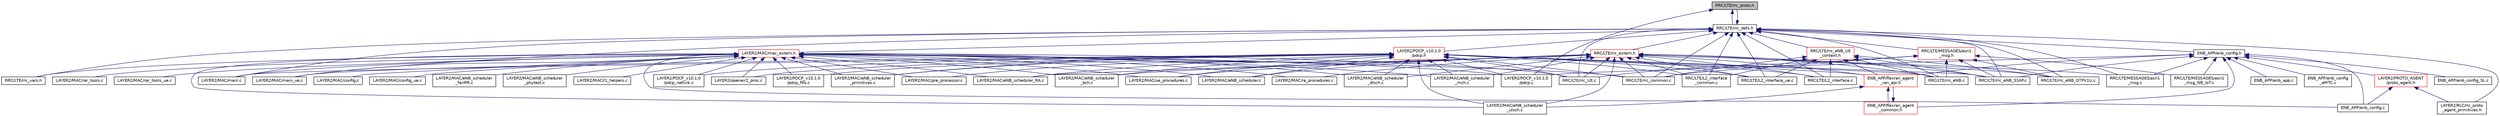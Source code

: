 digraph "RRC/LTE/rrc_proto.h"
{
 // LATEX_PDF_SIZE
  edge [fontname="Helvetica",fontsize="10",labelfontname="Helvetica",labelfontsize="10"];
  node [fontname="Helvetica",fontsize="10",shape=record];
  Node1 [label="RRC/LTE/rrc_proto.h",height=0.2,width=0.4,color="black", fillcolor="grey75", style="filled", fontcolor="black",tooltip=" "];
  Node1 -> Node2 [dir="back",color="midnightblue",fontsize="10",style="solid",fontname="Helvetica"];
  Node2 [label="LAYER2/PDCP_v10.1.0\l/pdcp.c",height=0.2,width=0.4,color="black", fillcolor="white", style="filled",URL="$pdcp_8c.html",tooltip="pdcp interface with RLC"];
  Node1 -> Node3 [dir="back",color="midnightblue",fontsize="10",style="solid",fontname="Helvetica"];
  Node3 [label="RRC/LTE/rrc_defs.h",height=0.2,width=0.4,color="black", fillcolor="white", style="filled",URL="$rrc__defs_8h.html",tooltip=" "];
  Node3 -> Node4 [dir="back",color="midnightblue",fontsize="10",style="solid",fontname="Helvetica"];
  Node4 [label="ENB_APP/enb_config.h",height=0.2,width=0.4,color="black", fillcolor="white", style="filled",URL="$enb__config_8h.html",tooltip=" "];
  Node4 -> Node5 [dir="back",color="midnightblue",fontsize="10",style="solid",fontname="Helvetica"];
  Node5 [label="ENB_APP/enb_app.c",height=0.2,width=0.4,color="black", fillcolor="white", style="filled",URL="$enb__app_8c.html",tooltip=" "];
  Node4 -> Node6 [dir="back",color="midnightblue",fontsize="10",style="solid",fontname="Helvetica"];
  Node6 [label="ENB_APP/enb_config.c",height=0.2,width=0.4,color="black", fillcolor="white", style="filled",URL="$enb__config_8c.html",tooltip=" "];
  Node4 -> Node7 [dir="back",color="midnightblue",fontsize="10",style="solid",fontname="Helvetica"];
  Node7 [label="ENB_APP/enb_config\l_eMTC.c",height=0.2,width=0.4,color="black", fillcolor="white", style="filled",URL="$enb__config__eMTC_8c.html",tooltip=" "];
  Node4 -> Node8 [dir="back",color="midnightblue",fontsize="10",style="solid",fontname="Helvetica"];
  Node8 [label="ENB_APP/enb_config_SL.c",height=0.2,width=0.4,color="black", fillcolor="white", style="filled",URL="$enb__config__SL_8c.html",tooltip=" "];
  Node4 -> Node9 [dir="back",color="midnightblue",fontsize="10",style="solid",fontname="Helvetica"];
  Node9 [label="ENB_APP/flexran_agent\l_common.h",height=0.2,width=0.4,color="red", fillcolor="white", style="filled",URL="$flexran__agent__common_8h.html",tooltip="common message primitves and utilities"];
  Node9 -> Node30 [dir="back",color="midnightblue",fontsize="10",style="solid",fontname="Helvetica"];
  Node30 [label="ENB_APP/flexran_agent\l_ran_api.h",height=0.2,width=0.4,color="red", fillcolor="white", style="filled",URL="$flexran__agent__ran__api_8h.html",tooltip="FlexRAN RAN API abstraction header."];
  Node30 -> Node9 [dir="back",color="midnightblue",fontsize="10",style="solid",fontname="Helvetica"];
  Node30 -> Node23 [dir="back",color="midnightblue",fontsize="10",style="solid",fontname="Helvetica"];
  Node23 [label="LAYER2/MAC/eNB_scheduler\l_ulsch.c",height=0.2,width=0.4,color="black", fillcolor="white", style="filled",URL="$eNB__scheduler__ulsch_8c.html",tooltip="eNB procedures for the ULSCH transport channel"];
  Node4 -> Node30 [dir="back",color="midnightblue",fontsize="10",style="solid",fontname="Helvetica"];
  Node4 -> Node2 [dir="back",color="midnightblue",fontsize="10",style="solid",fontname="Helvetica"];
  Node4 -> Node37 [dir="back",color="midnightblue",fontsize="10",style="solid",fontname="Helvetica"];
  Node37 [label="LAYER2/PROTO_AGENT\l/proto_agent.h",height=0.2,width=0.4,color="red", fillcolor="white", style="filled",URL="$proto__agent_8h.html",tooltip="top level protocol agent"];
  Node37 -> Node6 [dir="back",color="midnightblue",fontsize="10",style="solid",fontname="Helvetica"];
  Node37 -> Node43 [dir="back",color="midnightblue",fontsize="10",style="solid",fontname="Helvetica"];
  Node43 [label="LAYER2/RLC/rlc_proto\l_agent_primitives.h",height=0.2,width=0.4,color="black", fillcolor="white", style="filled",URL="$rlc__proto__agent__primitives_8h.html",tooltip=" "];
  Node4 -> Node44 [dir="back",color="midnightblue",fontsize="10",style="solid",fontname="Helvetica"];
  Node44 [label="RRC/LTE/MESSAGES/asn1\l_msg.c",height=0.2,width=0.4,color="black", fillcolor="white", style="filled",URL="$asn1__msg_8c.html",tooltip="primitives to build the asn1 messages / primitives to build FeMBMS asn1 messages"];
  Node4 -> Node45 [dir="back",color="midnightblue",fontsize="10",style="solid",fontname="Helvetica"];
  Node45 [label="RRC/LTE/MESSAGES/asn1\l_msg_NB_IoT.c",height=0.2,width=0.4,color="black", fillcolor="white", style="filled",URL="$asn1__msg__NB__IoT_8c.html",tooltip=" "];
  Node4 -> Node46 [dir="back",color="midnightblue",fontsize="10",style="solid",fontname="Helvetica"];
  Node46 [label="RRC/LTE/rrc_eNB_S1AP.c",height=0.2,width=0.4,color="black", fillcolor="white", style="filled",URL="$rrc__eNB__S1AP_8c.html",tooltip="rrc S1AP procedures for eNB"];
  Node3 -> Node47 [dir="back",color="midnightblue",fontsize="10",style="solid",fontname="Helvetica"];
  Node47 [label="LAYER2/MAC/mac_extern.h",height=0.2,width=0.4,color="red", fillcolor="white", style="filled",URL="$mac__extern_8h.html",tooltip=" "];
  Node47 -> Node6 [dir="back",color="midnightblue",fontsize="10",style="solid",fontname="Helvetica"];
  Node47 -> Node48 [dir="back",color="midnightblue",fontsize="10",style="solid",fontname="Helvetica"];
  Node48 [label="LAYER2/MAC/config.c",height=0.2,width=0.4,color="black", fillcolor="white", style="filled",URL="$config_8c.html",tooltip="UE and eNB configuration performed by RRC or as a consequence of RRC procedures."];
  Node47 -> Node49 [dir="back",color="midnightblue",fontsize="10",style="solid",fontname="Helvetica"];
  Node49 [label="LAYER2/MAC/config_ue.c",height=0.2,width=0.4,color="black", fillcolor="white", style="filled",URL="$config__ue_8c.html",tooltip="UE configuration performed by RRC or as a consequence of RRC procedures / This includes FeMBMS UE pro..."];
  Node47 -> Node22 [dir="back",color="midnightblue",fontsize="10",style="solid",fontname="Helvetica"];
  Node22 [label="LAYER2/MAC/eNB_scheduler.c",height=0.2,width=0.4,color="black", fillcolor="white", style="filled",URL="$eNB__scheduler_8c.html",tooltip="eNB scheduler top level function operates on per subframe basis"];
  Node47 -> Node50 [dir="back",color="midnightblue",fontsize="10",style="solid",fontname="Helvetica"];
  Node50 [label="LAYER2/MAC/eNB_scheduler\l_bch.c",height=0.2,width=0.4,color="black", fillcolor="white", style="filled",URL="$eNB__scheduler__bch_8c.html",tooltip="procedures related to eNB for the BCH transport channel"];
  Node47 -> Node51 [dir="back",color="midnightblue",fontsize="10",style="solid",fontname="Helvetica"];
  Node51 [label="LAYER2/MAC/eNB_scheduler\l_dlsch.c",height=0.2,width=0.4,color="black", fillcolor="white", style="filled",URL="$eNB__scheduler__dlsch_8c.html",tooltip="procedures related to eNB for the DLSCH transport channel"];
  Node47 -> Node52 [dir="back",color="midnightblue",fontsize="10",style="solid",fontname="Helvetica"];
  Node52 [label="LAYER2/MAC/eNB_scheduler\l_fairRR.c",height=0.2,width=0.4,color="black", fillcolor="white", style="filled",URL="$eNB__scheduler__fairRR_8c.html",tooltip=" "];
  Node47 -> Node53 [dir="back",color="midnightblue",fontsize="10",style="solid",fontname="Helvetica"];
  Node53 [label="LAYER2/MAC/eNB_scheduler\l_mch.c",height=0.2,width=0.4,color="black", fillcolor="white", style="filled",URL="$eNB__scheduler__mch_8c.html",tooltip="procedures related to eNB for the MCH transport channel"];
  Node47 -> Node54 [dir="back",color="midnightblue",fontsize="10",style="solid",fontname="Helvetica"];
  Node54 [label="LAYER2/MAC/eNB_scheduler\l_phytest.c",height=0.2,width=0.4,color="black", fillcolor="white", style="filled",URL="$eNB__scheduler__phytest_8c.html",tooltip=" "];
  Node47 -> Node55 [dir="back",color="midnightblue",fontsize="10",style="solid",fontname="Helvetica"];
  Node55 [label="LAYER2/MAC/eNB_scheduler\l_primitives.c",height=0.2,width=0.4,color="black", fillcolor="white", style="filled",URL="$eNB__scheduler__primitives_8c.html",tooltip="primitives used by eNB for BCH, RACH, ULSCH, DLSCH scheduling"];
  Node47 -> Node56 [dir="back",color="midnightblue",fontsize="10",style="solid",fontname="Helvetica"];
  Node56 [label="LAYER2/MAC/eNB_scheduler_RA.c",height=0.2,width=0.4,color="black", fillcolor="white", style="filled",URL="$eNB__scheduler__RA_8c.html",tooltip="primitives used for random access"];
  Node47 -> Node23 [dir="back",color="midnightblue",fontsize="10",style="solid",fontname="Helvetica"];
  Node47 -> Node57 [dir="back",color="midnightblue",fontsize="10",style="solid",fontname="Helvetica"];
  Node57 [label="LAYER2/MAC/l1_helpers.c",height=0.2,width=0.4,color="black", fillcolor="white", style="filled",URL="$l1__helpers_8c.html",tooltip=" "];
  Node47 -> Node58 [dir="back",color="midnightblue",fontsize="10",style="solid",fontname="Helvetica"];
  Node58 [label="LAYER2/MAC/main.c",height=0.2,width=0.4,color="black", fillcolor="white", style="filled",URL="$LAYER2_2MAC_2main_8c.html",tooltip="top init of Layer 2"];
  Node47 -> Node59 [dir="back",color="midnightblue",fontsize="10",style="solid",fontname="Helvetica"];
  Node59 [label="LAYER2/MAC/main_ue.c",height=0.2,width=0.4,color="black", fillcolor="white", style="filled",URL="$main__ue_8c.html",tooltip=" "];
  Node47 -> Node60 [dir="back",color="midnightblue",fontsize="10",style="solid",fontname="Helvetica"];
  Node60 [label="LAYER2/MAC/pre_processor.c",height=0.2,width=0.4,color="black", fillcolor="white", style="filled",URL="$pre__processor_8c.html",tooltip="eNB scheduler preprocessing fuction prior to scheduling"];
  Node47 -> Node61 [dir="back",color="midnightblue",fontsize="10",style="solid",fontname="Helvetica"];
  Node61 [label="LAYER2/MAC/ra_procedures.c",height=0.2,width=0.4,color="black", fillcolor="white", style="filled",URL="$ra__procedures_8c.html",tooltip="Routines for UE MAC-layer Random-access procedures (36.321) V8.6 2009-03."];
  Node47 -> Node62 [dir="back",color="midnightblue",fontsize="10",style="solid",fontname="Helvetica"];
  Node62 [label="LAYER2/MAC/rar_tools.c",height=0.2,width=0.4,color="black", fillcolor="white", style="filled",URL="$rar__tools_8c.html",tooltip="random access tools"];
  Node47 -> Node63 [dir="back",color="midnightblue",fontsize="10",style="solid",fontname="Helvetica"];
  Node63 [label="LAYER2/MAC/rar_tools_ue.c",height=0.2,width=0.4,color="black", fillcolor="white", style="filled",URL="$rar__tools__ue_8c.html",tooltip=" "];
  Node47 -> Node64 [dir="back",color="midnightblue",fontsize="10",style="solid",fontname="Helvetica"];
  Node64 [label="LAYER2/MAC/ue_procedures.c",height=0.2,width=0.4,color="black", fillcolor="white", style="filled",URL="$ue__procedures_8c.html",tooltip=" "];
  Node47 -> Node65 [dir="back",color="midnightblue",fontsize="10",style="solid",fontname="Helvetica"];
  Node65 [label="LAYER2/openair2_proc.c",height=0.2,width=0.4,color="black", fillcolor="white", style="filled",URL="$openair2__proc_8c.html",tooltip=" "];
  Node47 -> Node2 [dir="back",color="midnightblue",fontsize="10",style="solid",fontname="Helvetica"];
  Node47 -> Node66 [dir="back",color="midnightblue",fontsize="10",style="solid",fontname="Helvetica"];
  Node66 [label="LAYER2/PDCP_v10.1.0\l/pdcp_fifo.c",height=0.2,width=0.4,color="black", fillcolor="white", style="filled",URL="$pdcp__fifo_8c.html",tooltip="pdcp interface with linux IP interface, have a look at http://man7.org/linux/man-pages/man7/netlink...."];
  Node47 -> Node67 [dir="back",color="midnightblue",fontsize="10",style="solid",fontname="Helvetica"];
  Node67 [label="LAYER2/PDCP_v10.1.0\l/pdcp_netlink.c",height=0.2,width=0.4,color="black", fillcolor="white", style="filled",URL="$pdcp__netlink_8c.html",tooltip="pdcp communication with linux IP interface, have a look at http://man7.org/linux/man-pages/man7/netli..."];
  Node47 -> Node90 [dir="back",color="midnightblue",fontsize="10",style="solid",fontname="Helvetica"];
  Node90 [label="RRC/LTE/rrc_common.c",height=0.2,width=0.4,color="black", fillcolor="white", style="filled",URL="$LTE_2rrc__common_8c.html",tooltip="rrc common procedures for eNB and UE"];
  Node47 -> Node91 [dir="back",color="midnightblue",fontsize="10",style="solid",fontname="Helvetica"];
  Node91 [label="RRC/LTE/rrc_UE.c",height=0.2,width=0.4,color="black", fillcolor="white", style="filled",URL="$rrc__UE_8c.html",tooltip="rrc procedures for UE / rrc procedures for FeMBMS UE"];
  Node47 -> Node92 [dir="back",color="midnightblue",fontsize="10",style="solid",fontname="Helvetica"];
  Node92 [label="RRC/LTE/rrc_vars.h",height=0.2,width=0.4,color="black", fillcolor="white", style="filled",URL="$rrc__vars_8h.html",tooltip="rrc variables"];
  Node3 -> Node58 [dir="back",color="midnightblue",fontsize="10",style="solid",fontname="Helvetica"];
  Node3 -> Node59 [dir="back",color="midnightblue",fontsize="10",style="solid",fontname="Helvetica"];
  Node3 -> Node94 [dir="back",color="midnightblue",fontsize="10",style="solid",fontname="Helvetica"];
  Node94 [label="LAYER2/PDCP_v10.1.0\l/pdcp.h",height=0.2,width=0.4,color="red", fillcolor="white", style="filled",URL="$pdcp_8h.html",tooltip="pdcp interface with RLC, RRC"];
  Node94 -> Node30 [dir="back",color="midnightblue",fontsize="10",style="solid",fontname="Helvetica"];
  Node94 -> Node22 [dir="back",color="midnightblue",fontsize="10",style="solid",fontname="Helvetica"];
  Node94 -> Node50 [dir="back",color="midnightblue",fontsize="10",style="solid",fontname="Helvetica"];
  Node94 -> Node51 [dir="back",color="midnightblue",fontsize="10",style="solid",fontname="Helvetica"];
  Node94 -> Node53 [dir="back",color="midnightblue",fontsize="10",style="solid",fontname="Helvetica"];
  Node94 -> Node55 [dir="back",color="midnightblue",fontsize="10",style="solid",fontname="Helvetica"];
  Node94 -> Node56 [dir="back",color="midnightblue",fontsize="10",style="solid",fontname="Helvetica"];
  Node94 -> Node23 [dir="back",color="midnightblue",fontsize="10",style="solid",fontname="Helvetica"];
  Node94 -> Node58 [dir="back",color="midnightblue",fontsize="10",style="solid",fontname="Helvetica"];
  Node94 -> Node59 [dir="back",color="midnightblue",fontsize="10",style="solid",fontname="Helvetica"];
  Node94 -> Node64 [dir="back",color="midnightblue",fontsize="10",style="solid",fontname="Helvetica"];
  Node94 -> Node65 [dir="back",color="midnightblue",fontsize="10",style="solid",fontname="Helvetica"];
  Node94 -> Node2 [dir="back",color="midnightblue",fontsize="10",style="solid",fontname="Helvetica"];
  Node94 -> Node66 [dir="back",color="midnightblue",fontsize="10",style="solid",fontname="Helvetica"];
  Node94 -> Node67 [dir="back",color="midnightblue",fontsize="10",style="solid",fontname="Helvetica"];
  Node94 -> Node104 [dir="back",color="midnightblue",fontsize="10",style="solid",fontname="Helvetica"];
  Node104 [label="RRC/LTE/L2_interface.c",height=0.2,width=0.4,color="black", fillcolor="white", style="filled",URL="$L2__interface_8c.html",tooltip=" "];
  Node94 -> Node105 [dir="back",color="midnightblue",fontsize="10",style="solid",fontname="Helvetica"];
  Node105 [label="RRC/LTE/L2_interface\l_common.c",height=0.2,width=0.4,color="black", fillcolor="white", style="filled",URL="$L2__interface__common_8c.html",tooltip=" "];
  Node94 -> Node106 [dir="back",color="midnightblue",fontsize="10",style="solid",fontname="Helvetica"];
  Node106 [label="RRC/LTE/L2_interface_ue.c",height=0.2,width=0.4,color="black", fillcolor="white", style="filled",URL="$L2__interface__ue_8c.html",tooltip=" "];
  Node94 -> Node90 [dir="back",color="midnightblue",fontsize="10",style="solid",fontname="Helvetica"];
  Node94 -> Node113 [dir="back",color="midnightblue",fontsize="10",style="solid",fontname="Helvetica"];
  Node113 [label="RRC/LTE/rrc_eNB.c",height=0.2,width=0.4,color="black", fillcolor="white", style="filled",URL="$rrc__eNB_8c.html",tooltip="rrc procedures for eNB"];
  Node94 -> Node46 [dir="back",color="midnightblue",fontsize="10",style="solid",fontname="Helvetica"];
  Node94 -> Node91 [dir="back",color="midnightblue",fontsize="10",style="solid",fontname="Helvetica"];
  Node3 -> Node43 [dir="back",color="midnightblue",fontsize="10",style="solid",fontname="Helvetica"];
  Node3 -> Node104 [dir="back",color="midnightblue",fontsize="10",style="solid",fontname="Helvetica"];
  Node3 -> Node105 [dir="back",color="midnightblue",fontsize="10",style="solid",fontname="Helvetica"];
  Node3 -> Node106 [dir="back",color="midnightblue",fontsize="10",style="solid",fontname="Helvetica"];
  Node3 -> Node44 [dir="back",color="midnightblue",fontsize="10",style="solid",fontname="Helvetica"];
  Node3 -> Node114 [dir="back",color="midnightblue",fontsize="10",style="solid",fontname="Helvetica"];
  Node114 [label="RRC/LTE/MESSAGES/asn1\l_msg.h",height=0.2,width=0.4,color="red", fillcolor="white", style="filled",URL="$asn1__msg_8h.html",tooltip="primitives to build the asn1 messages"];
  Node114 -> Node45 [dir="back",color="midnightblue",fontsize="10",style="solid",fontname="Helvetica"];
  Node114 -> Node90 [dir="back",color="midnightblue",fontsize="10",style="solid",fontname="Helvetica"];
  Node114 -> Node113 [dir="back",color="midnightblue",fontsize="10",style="solid",fontname="Helvetica"];
  Node114 -> Node115 [dir="back",color="midnightblue",fontsize="10",style="solid",fontname="Helvetica"];
  Node115 [label="RRC/LTE/rrc_eNB_GTPV1U.c",height=0.2,width=0.4,color="black", fillcolor="white", style="filled",URL="$rrc__eNB__GTPV1U_8c.html",tooltip="rrc GTPV1U procedures for eNB"];
  Node114 -> Node46 [dir="back",color="midnightblue",fontsize="10",style="solid",fontname="Helvetica"];
  Node114 -> Node91 [dir="back",color="midnightblue",fontsize="10",style="solid",fontname="Helvetica"];
  Node3 -> Node90 [dir="back",color="midnightblue",fontsize="10",style="solid",fontname="Helvetica"];
  Node3 -> Node113 [dir="back",color="midnightblue",fontsize="10",style="solid",fontname="Helvetica"];
  Node3 -> Node115 [dir="back",color="midnightblue",fontsize="10",style="solid",fontname="Helvetica"];
  Node3 -> Node46 [dir="back",color="midnightblue",fontsize="10",style="solid",fontname="Helvetica"];
  Node3 -> Node116 [dir="back",color="midnightblue",fontsize="10",style="solid",fontname="Helvetica"];
  Node116 [label="RRC/LTE/rrc_eNB_UE\l_context.h",height=0.2,width=0.4,color="red", fillcolor="white", style="filled",URL="$rrc__eNB__UE__context_8h.html",tooltip="rrc procedures for UE context"];
  Node116 -> Node30 [dir="back",color="midnightblue",fontsize="10",style="solid",fontname="Helvetica"];
  Node116 -> Node104 [dir="back",color="midnightblue",fontsize="10",style="solid",fontname="Helvetica"];
  Node116 -> Node105 [dir="back",color="midnightblue",fontsize="10",style="solid",fontname="Helvetica"];
  Node116 -> Node106 [dir="back",color="midnightblue",fontsize="10",style="solid",fontname="Helvetica"];
  Node116 -> Node90 [dir="back",color="midnightblue",fontsize="10",style="solid",fontname="Helvetica"];
  Node116 -> Node113 [dir="back",color="midnightblue",fontsize="10",style="solid",fontname="Helvetica"];
  Node116 -> Node115 [dir="back",color="midnightblue",fontsize="10",style="solid",fontname="Helvetica"];
  Node116 -> Node46 [dir="back",color="midnightblue",fontsize="10",style="solid",fontname="Helvetica"];
  Node3 -> Node122 [dir="back",color="midnightblue",fontsize="10",style="solid",fontname="Helvetica"];
  Node122 [label="RRC/LTE/rrc_extern.h",height=0.2,width=0.4,color="red", fillcolor="white", style="filled",URL="$rrc__extern_8h.html",tooltip=" "];
  Node122 -> Node30 [dir="back",color="midnightblue",fontsize="10",style="solid",fontname="Helvetica"];
  Node122 -> Node22 [dir="back",color="midnightblue",fontsize="10",style="solid",fontname="Helvetica"];
  Node122 -> Node50 [dir="back",color="midnightblue",fontsize="10",style="solid",fontname="Helvetica"];
  Node122 -> Node51 [dir="back",color="midnightblue",fontsize="10",style="solid",fontname="Helvetica"];
  Node122 -> Node53 [dir="back",color="midnightblue",fontsize="10",style="solid",fontname="Helvetica"];
  Node122 -> Node55 [dir="back",color="midnightblue",fontsize="10",style="solid",fontname="Helvetica"];
  Node122 -> Node56 [dir="back",color="midnightblue",fontsize="10",style="solid",fontname="Helvetica"];
  Node122 -> Node23 [dir="back",color="midnightblue",fontsize="10",style="solid",fontname="Helvetica"];
  Node122 -> Node60 [dir="back",color="midnightblue",fontsize="10",style="solid",fontname="Helvetica"];
  Node122 -> Node61 [dir="back",color="midnightblue",fontsize="10",style="solid",fontname="Helvetica"];
  Node122 -> Node64 [dir="back",color="midnightblue",fontsize="10",style="solid",fontname="Helvetica"];
  Node122 -> Node104 [dir="back",color="midnightblue",fontsize="10",style="solid",fontname="Helvetica"];
  Node122 -> Node105 [dir="back",color="midnightblue",fontsize="10",style="solid",fontname="Helvetica"];
  Node122 -> Node106 [dir="back",color="midnightblue",fontsize="10",style="solid",fontname="Helvetica"];
  Node122 -> Node44 [dir="back",color="midnightblue",fontsize="10",style="solid",fontname="Helvetica"];
  Node122 -> Node90 [dir="back",color="midnightblue",fontsize="10",style="solid",fontname="Helvetica"];
  Node122 -> Node113 [dir="back",color="midnightblue",fontsize="10",style="solid",fontname="Helvetica"];
  Node122 -> Node115 [dir="back",color="midnightblue",fontsize="10",style="solid",fontname="Helvetica"];
  Node122 -> Node46 [dir="back",color="midnightblue",fontsize="10",style="solid",fontname="Helvetica"];
  Node122 -> Node91 [dir="back",color="midnightblue",fontsize="10",style="solid",fontname="Helvetica"];
  Node3 -> Node1 [dir="back",color="midnightblue",fontsize="10",style="solid",fontname="Helvetica"];
  Node3 -> Node91 [dir="back",color="midnightblue",fontsize="10",style="solid",fontname="Helvetica"];
  Node3 -> Node92 [dir="back",color="midnightblue",fontsize="10",style="solid",fontname="Helvetica"];
}

